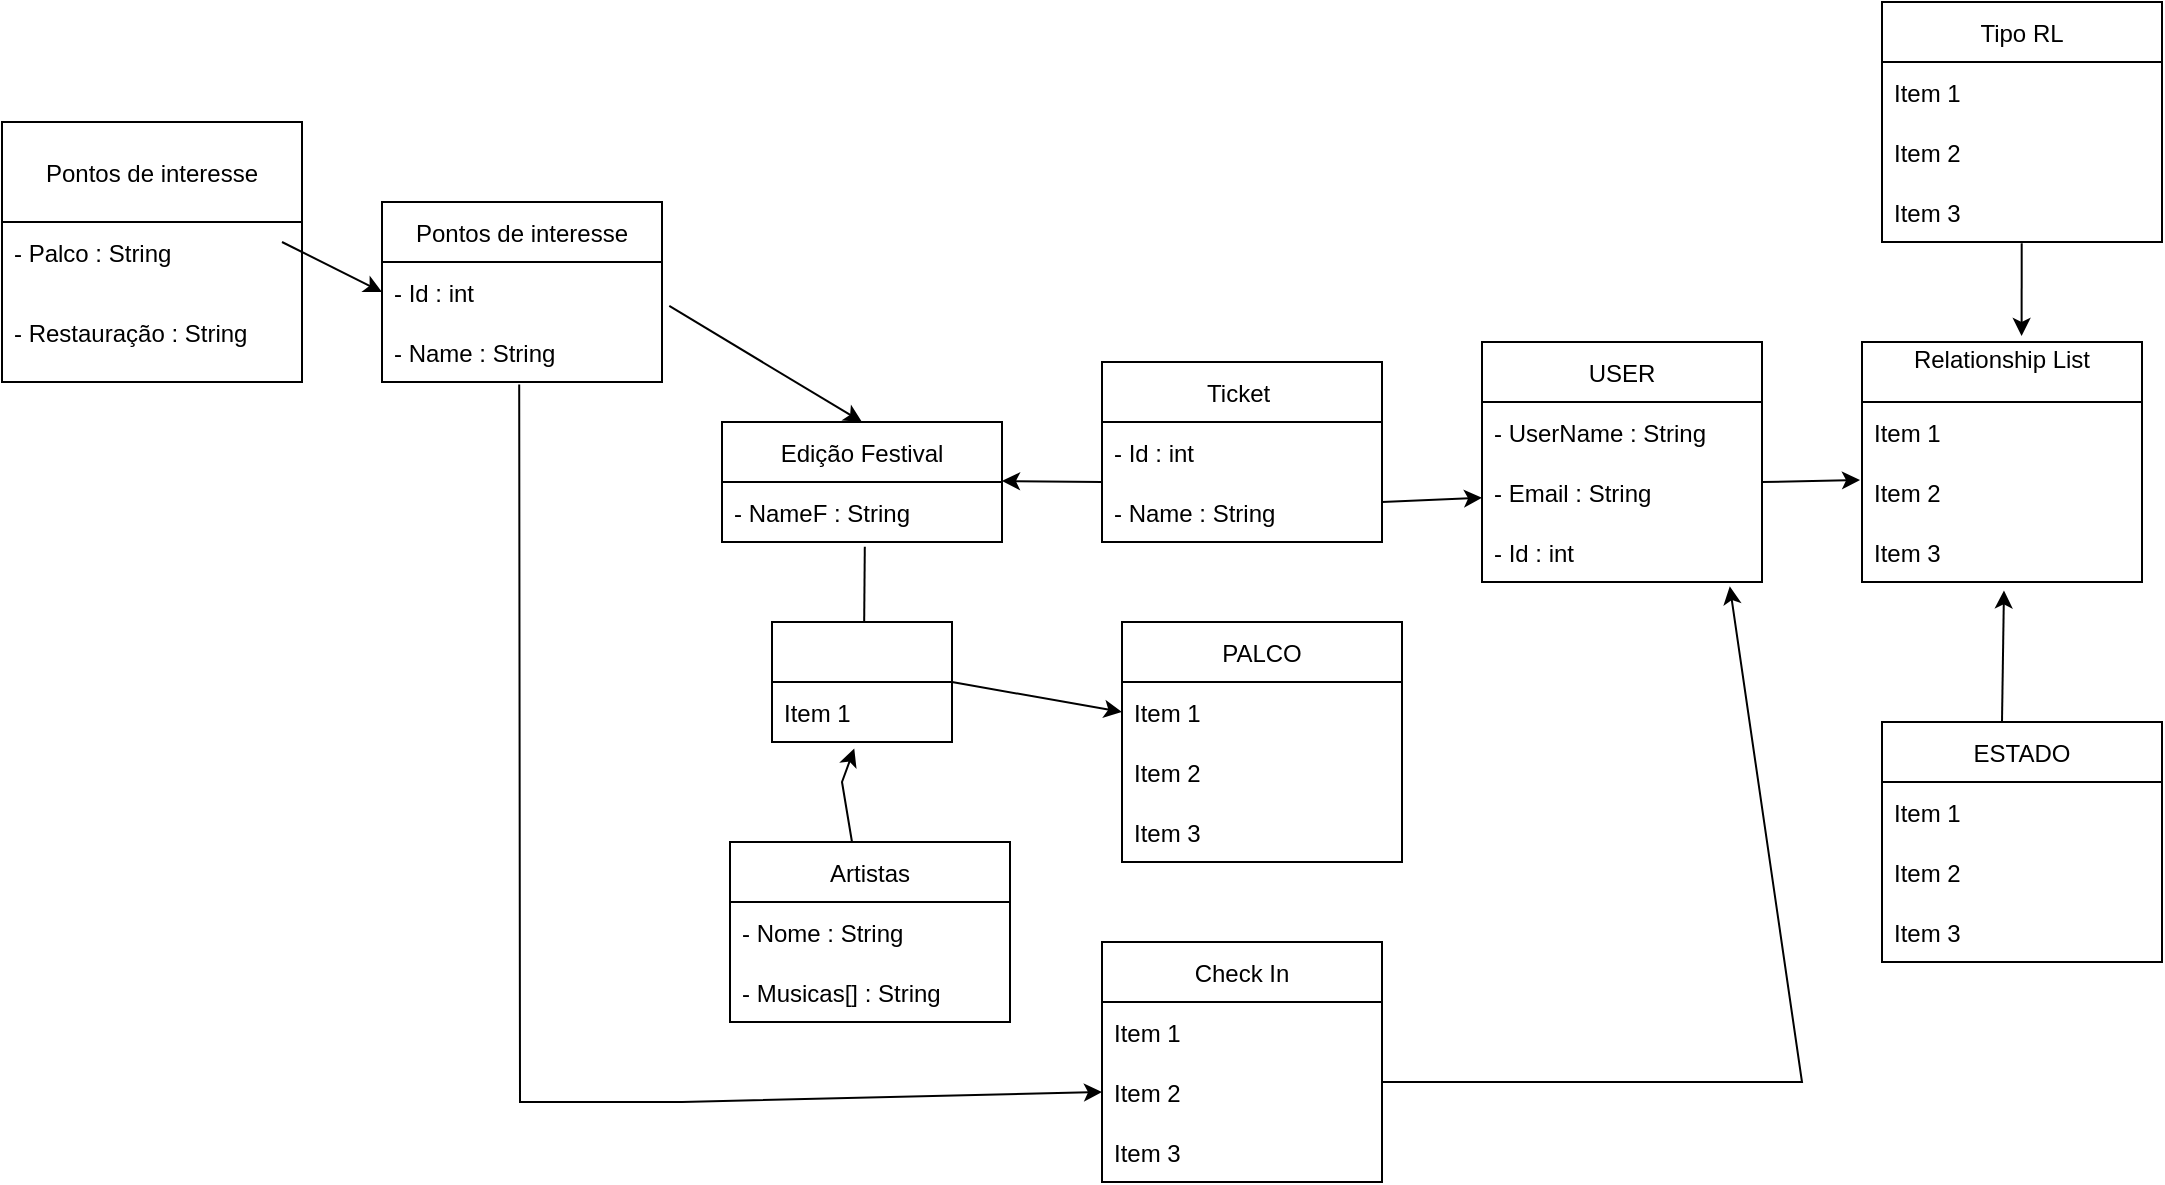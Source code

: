 <mxfile version="15.6.8" type="github">
  <diagram id="VuRkDmUXhS8orMsN9DRJ" name="Page-1">
    <mxGraphModel dx="2251" dy="1929" grid="1" gridSize="10" guides="1" tooltips="1" connect="1" arrows="1" fold="1" page="1" pageScale="1" pageWidth="827" pageHeight="1169" math="0" shadow="0">
      <root>
        <mxCell id="0" />
        <mxCell id="1" parent="0" />
        <mxCell id="gAx6BKsKjrXT4q-F_Ysd-1" value="USER" style="swimlane;fontStyle=0;childLayout=stackLayout;horizontal=1;startSize=30;horizontalStack=0;resizeParent=1;resizeParentMax=0;resizeLast=0;collapsible=1;marginBottom=0;" vertex="1" parent="1">
          <mxGeometry x="650" y="150" width="140" height="120" as="geometry" />
        </mxCell>
        <mxCell id="gAx6BKsKjrXT4q-F_Ysd-2" value="- UserName : String" style="text;strokeColor=none;fillColor=none;align=left;verticalAlign=middle;spacingLeft=4;spacingRight=4;overflow=hidden;points=[[0,0.5],[1,0.5]];portConstraint=eastwest;rotatable=0;" vertex="1" parent="gAx6BKsKjrXT4q-F_Ysd-1">
          <mxGeometry y="30" width="140" height="30" as="geometry" />
        </mxCell>
        <mxCell id="gAx6BKsKjrXT4q-F_Ysd-3" value="- Email : String" style="text;strokeColor=none;fillColor=none;align=left;verticalAlign=middle;spacingLeft=4;spacingRight=4;overflow=hidden;points=[[0,0.5],[1,0.5]];portConstraint=eastwest;rotatable=0;" vertex="1" parent="gAx6BKsKjrXT4q-F_Ysd-1">
          <mxGeometry y="60" width="140" height="30" as="geometry" />
        </mxCell>
        <mxCell id="gAx6BKsKjrXT4q-F_Ysd-4" value="- Id : int" style="text;strokeColor=none;fillColor=none;align=left;verticalAlign=middle;spacingLeft=4;spacingRight=4;overflow=hidden;points=[[0,0.5],[1,0.5]];portConstraint=eastwest;rotatable=0;" vertex="1" parent="gAx6BKsKjrXT4q-F_Ysd-1">
          <mxGeometry y="90" width="140" height="30" as="geometry" />
        </mxCell>
        <mxCell id="gAx6BKsKjrXT4q-F_Ysd-5" value="Ticket " style="swimlane;fontStyle=0;childLayout=stackLayout;horizontal=1;startSize=30;horizontalStack=0;resizeParent=1;resizeParentMax=0;resizeLast=0;collapsible=1;marginBottom=0;" vertex="1" parent="1">
          <mxGeometry x="460" y="160" width="140" height="90" as="geometry" />
        </mxCell>
        <mxCell id="gAx6BKsKjrXT4q-F_Ysd-6" value="- Id : int " style="text;strokeColor=none;fillColor=none;align=left;verticalAlign=middle;spacingLeft=4;spacingRight=4;overflow=hidden;points=[[0,0.5],[1,0.5]];portConstraint=eastwest;rotatable=0;" vertex="1" parent="gAx6BKsKjrXT4q-F_Ysd-5">
          <mxGeometry y="30" width="140" height="30" as="geometry" />
        </mxCell>
        <mxCell id="gAx6BKsKjrXT4q-F_Ysd-7" value="- Name : String" style="text;strokeColor=none;fillColor=none;align=left;verticalAlign=middle;spacingLeft=4;spacingRight=4;overflow=hidden;points=[[0,0.5],[1,0.5]];portConstraint=eastwest;rotatable=0;" vertex="1" parent="gAx6BKsKjrXT4q-F_Ysd-5">
          <mxGeometry y="60" width="140" height="30" as="geometry" />
        </mxCell>
        <mxCell id="gAx6BKsKjrXT4q-F_Ysd-9" value="Edição Festival" style="swimlane;fontStyle=0;childLayout=stackLayout;horizontal=1;startSize=30;horizontalStack=0;resizeParent=1;resizeParentMax=0;resizeLast=0;collapsible=1;marginBottom=0;" vertex="1" parent="1">
          <mxGeometry x="270" y="190" width="140" height="60" as="geometry" />
        </mxCell>
        <mxCell id="gAx6BKsKjrXT4q-F_Ysd-10" value="- NameF : String" style="text;strokeColor=none;fillColor=none;align=left;verticalAlign=middle;spacingLeft=4;spacingRight=4;overflow=hidden;points=[[0,0.5],[1,0.5]];portConstraint=eastwest;rotatable=0;" vertex="1" parent="gAx6BKsKjrXT4q-F_Ysd-9">
          <mxGeometry y="30" width="140" height="30" as="geometry" />
        </mxCell>
        <mxCell id="gAx6BKsKjrXT4q-F_Ysd-12" value="Pontos de interesse" style="swimlane;fontStyle=0;childLayout=stackLayout;horizontal=1;startSize=30;horizontalStack=0;resizeParent=1;resizeParentMax=0;resizeLast=0;collapsible=1;marginBottom=0;" vertex="1" parent="1">
          <mxGeometry x="100" y="80" width="140" height="90" as="geometry" />
        </mxCell>
        <mxCell id="gAx6BKsKjrXT4q-F_Ysd-13" value="- Id : int " style="text;strokeColor=none;fillColor=none;align=left;verticalAlign=middle;spacingLeft=4;spacingRight=4;overflow=hidden;points=[[0,0.5],[1,0.5]];portConstraint=eastwest;rotatable=0;" vertex="1" parent="gAx6BKsKjrXT4q-F_Ysd-12">
          <mxGeometry y="30" width="140" height="30" as="geometry" />
        </mxCell>
        <mxCell id="gAx6BKsKjrXT4q-F_Ysd-14" value="- Name : String" style="text;strokeColor=none;fillColor=none;align=left;verticalAlign=middle;spacingLeft=4;spacingRight=4;overflow=hidden;points=[[0,0.5],[1,0.5]];portConstraint=eastwest;rotatable=0;" vertex="1" parent="gAx6BKsKjrXT4q-F_Ysd-12">
          <mxGeometry y="60" width="140" height="30" as="geometry" />
        </mxCell>
        <mxCell id="gAx6BKsKjrXT4q-F_Ysd-15" value="" style="endArrow=classic;html=1;rounded=0;entryX=0.5;entryY=0;entryDx=0;entryDy=0;exitX=1.026;exitY=0.733;exitDx=0;exitDy=0;exitPerimeter=0;" edge="1" parent="1" source="gAx6BKsKjrXT4q-F_Ysd-13" target="gAx6BKsKjrXT4q-F_Ysd-9">
          <mxGeometry width="50" height="50" relative="1" as="geometry">
            <mxPoint x="260" y="130" as="sourcePoint" />
            <mxPoint x="320" y="80" as="targetPoint" />
          </mxGeometry>
        </mxCell>
        <mxCell id="gAx6BKsKjrXT4q-F_Ysd-16" value="Pontos de interesse" style="swimlane;fontStyle=0;childLayout=stackLayout;horizontal=1;startSize=50;horizontalStack=0;resizeParent=1;resizeParentMax=0;resizeLast=0;collapsible=1;marginBottom=0;" vertex="1" parent="1">
          <mxGeometry x="-90" y="40" width="150" height="130" as="geometry" />
        </mxCell>
        <mxCell id="gAx6BKsKjrXT4q-F_Ysd-17" value="- Palco : String" style="text;strokeColor=none;fillColor=none;align=left;verticalAlign=middle;spacingLeft=4;spacingRight=4;overflow=hidden;points=[[0,0.5],[1,0.5]];portConstraint=eastwest;rotatable=0;" vertex="1" parent="gAx6BKsKjrXT4q-F_Ysd-16">
          <mxGeometry y="50" width="150" height="30" as="geometry" />
        </mxCell>
        <mxCell id="gAx6BKsKjrXT4q-F_Ysd-18" value="- Restauração : String" style="text;strokeColor=none;fillColor=none;align=left;verticalAlign=middle;spacingLeft=4;spacingRight=4;overflow=hidden;points=[[0,0.5],[1,0.5]];portConstraint=eastwest;rotatable=0;" vertex="1" parent="gAx6BKsKjrXT4q-F_Ysd-16">
          <mxGeometry y="80" width="150" height="50" as="geometry" />
        </mxCell>
        <mxCell id="gAx6BKsKjrXT4q-F_Ysd-19" value="" style="endArrow=classic;html=1;rounded=0;entryX=0;entryY=0.5;entryDx=0;entryDy=0;" edge="1" parent="1" target="gAx6BKsKjrXT4q-F_Ysd-13">
          <mxGeometry width="50" height="50" relative="1" as="geometry">
            <mxPoint x="50" y="100" as="sourcePoint" />
            <mxPoint x="100" y="50" as="targetPoint" />
          </mxGeometry>
        </mxCell>
        <mxCell id="gAx6BKsKjrXT4q-F_Ysd-23" value="Artistas" style="swimlane;fontStyle=0;childLayout=stackLayout;horizontal=1;startSize=30;horizontalStack=0;resizeParent=1;resizeParentMax=0;resizeLast=0;collapsible=1;marginBottom=0;" vertex="1" parent="1">
          <mxGeometry x="274" y="400" width="140" height="90" as="geometry" />
        </mxCell>
        <mxCell id="gAx6BKsKjrXT4q-F_Ysd-24" value="- Nome : String" style="text;strokeColor=none;fillColor=none;align=left;verticalAlign=middle;spacingLeft=4;spacingRight=4;overflow=hidden;points=[[0,0.5],[1,0.5]];portConstraint=eastwest;rotatable=0;" vertex="1" parent="gAx6BKsKjrXT4q-F_Ysd-23">
          <mxGeometry y="30" width="140" height="30" as="geometry" />
        </mxCell>
        <mxCell id="gAx6BKsKjrXT4q-F_Ysd-25" value="- Musicas[] : String" style="text;strokeColor=none;fillColor=none;align=left;verticalAlign=middle;spacingLeft=4;spacingRight=4;overflow=hidden;points=[[0,0.5],[1,0.5]];portConstraint=eastwest;rotatable=0;" vertex="1" parent="gAx6BKsKjrXT4q-F_Ysd-23">
          <mxGeometry y="60" width="140" height="30" as="geometry" />
        </mxCell>
        <mxCell id="gAx6BKsKjrXT4q-F_Ysd-26" value="" style="endArrow=classic;html=1;rounded=0;exitX=0.51;exitY=1.08;exitDx=0;exitDy=0;exitPerimeter=0;" edge="1" parent="1" source="gAx6BKsKjrXT4q-F_Ysd-10">
          <mxGeometry width="50" height="50" relative="1" as="geometry">
            <mxPoint x="295" y="370" as="sourcePoint" />
            <mxPoint x="341" y="300" as="targetPoint" />
          </mxGeometry>
        </mxCell>
        <mxCell id="gAx6BKsKjrXT4q-F_Ysd-27" value="Check In" style="swimlane;fontStyle=0;childLayout=stackLayout;horizontal=1;startSize=30;horizontalStack=0;resizeParent=1;resizeParentMax=0;resizeLast=0;collapsible=1;marginBottom=0;" vertex="1" parent="1">
          <mxGeometry x="460" y="450" width="140" height="120" as="geometry" />
        </mxCell>
        <mxCell id="gAx6BKsKjrXT4q-F_Ysd-28" value="Item 1" style="text;strokeColor=none;fillColor=none;align=left;verticalAlign=middle;spacingLeft=4;spacingRight=4;overflow=hidden;points=[[0,0.5],[1,0.5]];portConstraint=eastwest;rotatable=0;" vertex="1" parent="gAx6BKsKjrXT4q-F_Ysd-27">
          <mxGeometry y="30" width="140" height="30" as="geometry" />
        </mxCell>
        <mxCell id="gAx6BKsKjrXT4q-F_Ysd-29" value="Item 2" style="text;strokeColor=none;fillColor=none;align=left;verticalAlign=middle;spacingLeft=4;spacingRight=4;overflow=hidden;points=[[0,0.5],[1,0.5]];portConstraint=eastwest;rotatable=0;" vertex="1" parent="gAx6BKsKjrXT4q-F_Ysd-27">
          <mxGeometry y="60" width="140" height="30" as="geometry" />
        </mxCell>
        <mxCell id="gAx6BKsKjrXT4q-F_Ysd-30" value="Item 3" style="text;strokeColor=none;fillColor=none;align=left;verticalAlign=middle;spacingLeft=4;spacingRight=4;overflow=hidden;points=[[0,0.5],[1,0.5]];portConstraint=eastwest;rotatable=0;" vertex="1" parent="gAx6BKsKjrXT4q-F_Ysd-27">
          <mxGeometry y="90" width="140" height="30" as="geometry" />
        </mxCell>
        <mxCell id="gAx6BKsKjrXT4q-F_Ysd-31" value="" style="endArrow=classic;html=1;rounded=0;exitX=0.49;exitY=1.04;exitDx=0;exitDy=0;exitPerimeter=0;entryX=0;entryY=0.5;entryDx=0;entryDy=0;" edge="1" parent="1" source="gAx6BKsKjrXT4q-F_Ysd-14" target="gAx6BKsKjrXT4q-F_Ysd-29">
          <mxGeometry width="50" height="50" relative="1" as="geometry">
            <mxPoint x="160" y="240" as="sourcePoint" />
            <mxPoint x="210" y="190" as="targetPoint" />
            <Array as="points">
              <mxPoint x="169" y="530" />
              <mxPoint x="250" y="530" />
            </Array>
          </mxGeometry>
        </mxCell>
        <mxCell id="gAx6BKsKjrXT4q-F_Ysd-32" value="" style="endArrow=classic;html=1;rounded=0;entryX=0.885;entryY=1.071;entryDx=0;entryDy=0;entryPerimeter=0;" edge="1" parent="1" target="gAx6BKsKjrXT4q-F_Ysd-4">
          <mxGeometry width="50" height="50" relative="1" as="geometry">
            <mxPoint x="600" y="520" as="sourcePoint" />
            <mxPoint x="650" y="470" as="targetPoint" />
            <Array as="points">
              <mxPoint x="810" y="520" />
            </Array>
          </mxGeometry>
        </mxCell>
        <mxCell id="gAx6BKsKjrXT4q-F_Ysd-33" value="Relationship List&#xa;" style="swimlane;fontStyle=0;childLayout=stackLayout;horizontal=1;startSize=30;horizontalStack=0;resizeParent=1;resizeParentMax=0;resizeLast=0;collapsible=1;marginBottom=0;" vertex="1" parent="1">
          <mxGeometry x="840" y="150" width="140" height="120" as="geometry" />
        </mxCell>
        <mxCell id="gAx6BKsKjrXT4q-F_Ysd-34" value="Item 1" style="text;strokeColor=none;fillColor=none;align=left;verticalAlign=middle;spacingLeft=4;spacingRight=4;overflow=hidden;points=[[0,0.5],[1,0.5]];portConstraint=eastwest;rotatable=0;" vertex="1" parent="gAx6BKsKjrXT4q-F_Ysd-33">
          <mxGeometry y="30" width="140" height="30" as="geometry" />
        </mxCell>
        <mxCell id="gAx6BKsKjrXT4q-F_Ysd-35" value="Item 2" style="text;strokeColor=none;fillColor=none;align=left;verticalAlign=middle;spacingLeft=4;spacingRight=4;overflow=hidden;points=[[0,0.5],[1,0.5]];portConstraint=eastwest;rotatable=0;" vertex="1" parent="gAx6BKsKjrXT4q-F_Ysd-33">
          <mxGeometry y="60" width="140" height="30" as="geometry" />
        </mxCell>
        <mxCell id="gAx6BKsKjrXT4q-F_Ysd-36" value="Item 3" style="text;strokeColor=none;fillColor=none;align=left;verticalAlign=middle;spacingLeft=4;spacingRight=4;overflow=hidden;points=[[0,0.5],[1,0.5]];portConstraint=eastwest;rotatable=0;" vertex="1" parent="gAx6BKsKjrXT4q-F_Ysd-33">
          <mxGeometry y="90" width="140" height="30" as="geometry" />
        </mxCell>
        <mxCell id="gAx6BKsKjrXT4q-F_Ysd-38" value="Tipo RL" style="swimlane;fontStyle=0;childLayout=stackLayout;horizontal=1;startSize=30;horizontalStack=0;resizeParent=1;resizeParentMax=0;resizeLast=0;collapsible=1;marginBottom=0;" vertex="1" parent="1">
          <mxGeometry x="850" y="-20" width="140" height="120" as="geometry" />
        </mxCell>
        <mxCell id="gAx6BKsKjrXT4q-F_Ysd-39" value="Item 1" style="text;strokeColor=none;fillColor=none;align=left;verticalAlign=middle;spacingLeft=4;spacingRight=4;overflow=hidden;points=[[0,0.5],[1,0.5]];portConstraint=eastwest;rotatable=0;" vertex="1" parent="gAx6BKsKjrXT4q-F_Ysd-38">
          <mxGeometry y="30" width="140" height="30" as="geometry" />
        </mxCell>
        <mxCell id="gAx6BKsKjrXT4q-F_Ysd-40" value="Item 2" style="text;strokeColor=none;fillColor=none;align=left;verticalAlign=middle;spacingLeft=4;spacingRight=4;overflow=hidden;points=[[0,0.5],[1,0.5]];portConstraint=eastwest;rotatable=0;" vertex="1" parent="gAx6BKsKjrXT4q-F_Ysd-38">
          <mxGeometry y="60" width="140" height="30" as="geometry" />
        </mxCell>
        <mxCell id="gAx6BKsKjrXT4q-F_Ysd-41" value="Item 3" style="text;strokeColor=none;fillColor=none;align=left;verticalAlign=middle;spacingLeft=4;spacingRight=4;overflow=hidden;points=[[0,0.5],[1,0.5]];portConstraint=eastwest;rotatable=0;" vertex="1" parent="gAx6BKsKjrXT4q-F_Ysd-38">
          <mxGeometry y="90" width="140" height="30" as="geometry" />
        </mxCell>
        <mxCell id="gAx6BKsKjrXT4q-F_Ysd-42" value="ESTADO" style="swimlane;fontStyle=0;childLayout=stackLayout;horizontal=1;startSize=30;horizontalStack=0;resizeParent=1;resizeParentMax=0;resizeLast=0;collapsible=1;marginBottom=0;" vertex="1" parent="1">
          <mxGeometry x="850" y="340" width="140" height="120" as="geometry" />
        </mxCell>
        <mxCell id="gAx6BKsKjrXT4q-F_Ysd-43" value="Item 1" style="text;strokeColor=none;fillColor=none;align=left;verticalAlign=middle;spacingLeft=4;spacingRight=4;overflow=hidden;points=[[0,0.5],[1,0.5]];portConstraint=eastwest;rotatable=0;" vertex="1" parent="gAx6BKsKjrXT4q-F_Ysd-42">
          <mxGeometry y="30" width="140" height="30" as="geometry" />
        </mxCell>
        <mxCell id="gAx6BKsKjrXT4q-F_Ysd-44" value="Item 2" style="text;strokeColor=none;fillColor=none;align=left;verticalAlign=middle;spacingLeft=4;spacingRight=4;overflow=hidden;points=[[0,0.5],[1,0.5]];portConstraint=eastwest;rotatable=0;" vertex="1" parent="gAx6BKsKjrXT4q-F_Ysd-42">
          <mxGeometry y="60" width="140" height="30" as="geometry" />
        </mxCell>
        <mxCell id="gAx6BKsKjrXT4q-F_Ysd-45" value="Item 3" style="text;strokeColor=none;fillColor=none;align=left;verticalAlign=middle;spacingLeft=4;spacingRight=4;overflow=hidden;points=[[0,0.5],[1,0.5]];portConstraint=eastwest;rotatable=0;" vertex="1" parent="gAx6BKsKjrXT4q-F_Ysd-42">
          <mxGeometry y="90" width="140" height="30" as="geometry" />
        </mxCell>
        <mxCell id="gAx6BKsKjrXT4q-F_Ysd-46" value="" style="endArrow=classic;html=1;rounded=0;" edge="1" parent="1" target="gAx6BKsKjrXT4q-F_Ysd-3">
          <mxGeometry width="50" height="50" relative="1" as="geometry">
            <mxPoint x="600" y="230" as="sourcePoint" />
            <mxPoint x="650" y="180" as="targetPoint" />
          </mxGeometry>
        </mxCell>
        <mxCell id="gAx6BKsKjrXT4q-F_Ysd-47" value="" style="endArrow=classic;html=1;rounded=0;entryX=0.507;entryY=1.14;entryDx=0;entryDy=0;entryPerimeter=0;" edge="1" parent="1" target="gAx6BKsKjrXT4q-F_Ysd-36">
          <mxGeometry width="50" height="50" relative="1" as="geometry">
            <mxPoint x="910" y="340" as="sourcePoint" />
            <mxPoint x="960" y="290" as="targetPoint" />
          </mxGeometry>
        </mxCell>
        <mxCell id="gAx6BKsKjrXT4q-F_Ysd-48" value="" style="endArrow=classic;html=1;rounded=0;entryX=0.57;entryY=-0.025;entryDx=0;entryDy=0;entryPerimeter=0;exitX=0.499;exitY=1.02;exitDx=0;exitDy=0;exitPerimeter=0;" edge="1" parent="1" source="gAx6BKsKjrXT4q-F_Ysd-41" target="gAx6BKsKjrXT4q-F_Ysd-33">
          <mxGeometry width="50" height="50" relative="1" as="geometry">
            <mxPoint x="880" y="140" as="sourcePoint" />
            <mxPoint x="930" y="90" as="targetPoint" />
          </mxGeometry>
        </mxCell>
        <mxCell id="gAx6BKsKjrXT4q-F_Ysd-49" value="" style="endArrow=classic;html=1;rounded=0;entryX=-0.007;entryY=0.3;entryDx=0;entryDy=0;entryPerimeter=0;" edge="1" parent="1" target="gAx6BKsKjrXT4q-F_Ysd-35">
          <mxGeometry width="50" height="50" relative="1" as="geometry">
            <mxPoint x="790" y="220" as="sourcePoint" />
            <mxPoint x="840" y="170" as="targetPoint" />
          </mxGeometry>
        </mxCell>
        <mxCell id="gAx6BKsKjrXT4q-F_Ysd-50" value="" style="endArrow=classic;html=1;rounded=0;" edge="1" parent="1">
          <mxGeometry width="50" height="50" relative="1" as="geometry">
            <mxPoint x="460" y="220" as="sourcePoint" />
            <mxPoint x="410" y="219.5" as="targetPoint" />
          </mxGeometry>
        </mxCell>
        <mxCell id="gAx6BKsKjrXT4q-F_Ysd-51" value="PALCO" style="swimlane;fontStyle=0;childLayout=stackLayout;horizontal=1;startSize=30;horizontalStack=0;resizeParent=1;resizeParentMax=0;resizeLast=0;collapsible=1;marginBottom=0;" vertex="1" parent="1">
          <mxGeometry x="470" y="290" width="140" height="120" as="geometry" />
        </mxCell>
        <mxCell id="gAx6BKsKjrXT4q-F_Ysd-52" value="Item 1" style="text;strokeColor=none;fillColor=none;align=left;verticalAlign=middle;spacingLeft=4;spacingRight=4;overflow=hidden;points=[[0,0.5],[1,0.5]];portConstraint=eastwest;rotatable=0;" vertex="1" parent="gAx6BKsKjrXT4q-F_Ysd-51">
          <mxGeometry y="30" width="140" height="30" as="geometry" />
        </mxCell>
        <mxCell id="gAx6BKsKjrXT4q-F_Ysd-53" value="Item 2" style="text;strokeColor=none;fillColor=none;align=left;verticalAlign=middle;spacingLeft=4;spacingRight=4;overflow=hidden;points=[[0,0.5],[1,0.5]];portConstraint=eastwest;rotatable=0;" vertex="1" parent="gAx6BKsKjrXT4q-F_Ysd-51">
          <mxGeometry y="60" width="140" height="30" as="geometry" />
        </mxCell>
        <mxCell id="gAx6BKsKjrXT4q-F_Ysd-54" value="Item 3" style="text;strokeColor=none;fillColor=none;align=left;verticalAlign=middle;spacingLeft=4;spacingRight=4;overflow=hidden;points=[[0,0.5],[1,0.5]];portConstraint=eastwest;rotatable=0;" vertex="1" parent="gAx6BKsKjrXT4q-F_Ysd-51">
          <mxGeometry y="90" width="140" height="30" as="geometry" />
        </mxCell>
        <mxCell id="gAx6BKsKjrXT4q-F_Ysd-55" value="" style="swimlane;fontStyle=0;childLayout=stackLayout;horizontal=1;startSize=30;horizontalStack=0;resizeParent=1;resizeParentMax=0;resizeLast=0;collapsible=1;marginBottom=0;" vertex="1" parent="1">
          <mxGeometry x="295" y="290" width="90" height="60" as="geometry" />
        </mxCell>
        <mxCell id="gAx6BKsKjrXT4q-F_Ysd-56" value="Item 1" style="text;strokeColor=none;fillColor=none;align=left;verticalAlign=middle;spacingLeft=4;spacingRight=4;overflow=hidden;points=[[0,0.5],[1,0.5]];portConstraint=eastwest;rotatable=0;" vertex="1" parent="gAx6BKsKjrXT4q-F_Ysd-55">
          <mxGeometry y="30" width="90" height="30" as="geometry" />
        </mxCell>
        <mxCell id="gAx6BKsKjrXT4q-F_Ysd-59" value="" style="endArrow=classic;html=1;rounded=0;entryX=0.457;entryY=1.11;entryDx=0;entryDy=0;entryPerimeter=0;" edge="1" parent="1" target="gAx6BKsKjrXT4q-F_Ysd-56">
          <mxGeometry width="50" height="50" relative="1" as="geometry">
            <mxPoint x="335" y="400" as="sourcePoint" />
            <mxPoint x="385" y="350" as="targetPoint" />
            <Array as="points">
              <mxPoint x="330" y="370" />
            </Array>
          </mxGeometry>
        </mxCell>
        <mxCell id="gAx6BKsKjrXT4q-F_Ysd-60" value="" style="endArrow=classic;html=1;rounded=0;entryX=0;entryY=0.5;entryDx=0;entryDy=0;" edge="1" parent="1" target="gAx6BKsKjrXT4q-F_Ysd-52">
          <mxGeometry width="50" height="50" relative="1" as="geometry">
            <mxPoint x="385" y="320" as="sourcePoint" />
            <mxPoint x="435" y="270" as="targetPoint" />
          </mxGeometry>
        </mxCell>
      </root>
    </mxGraphModel>
  </diagram>
</mxfile>
